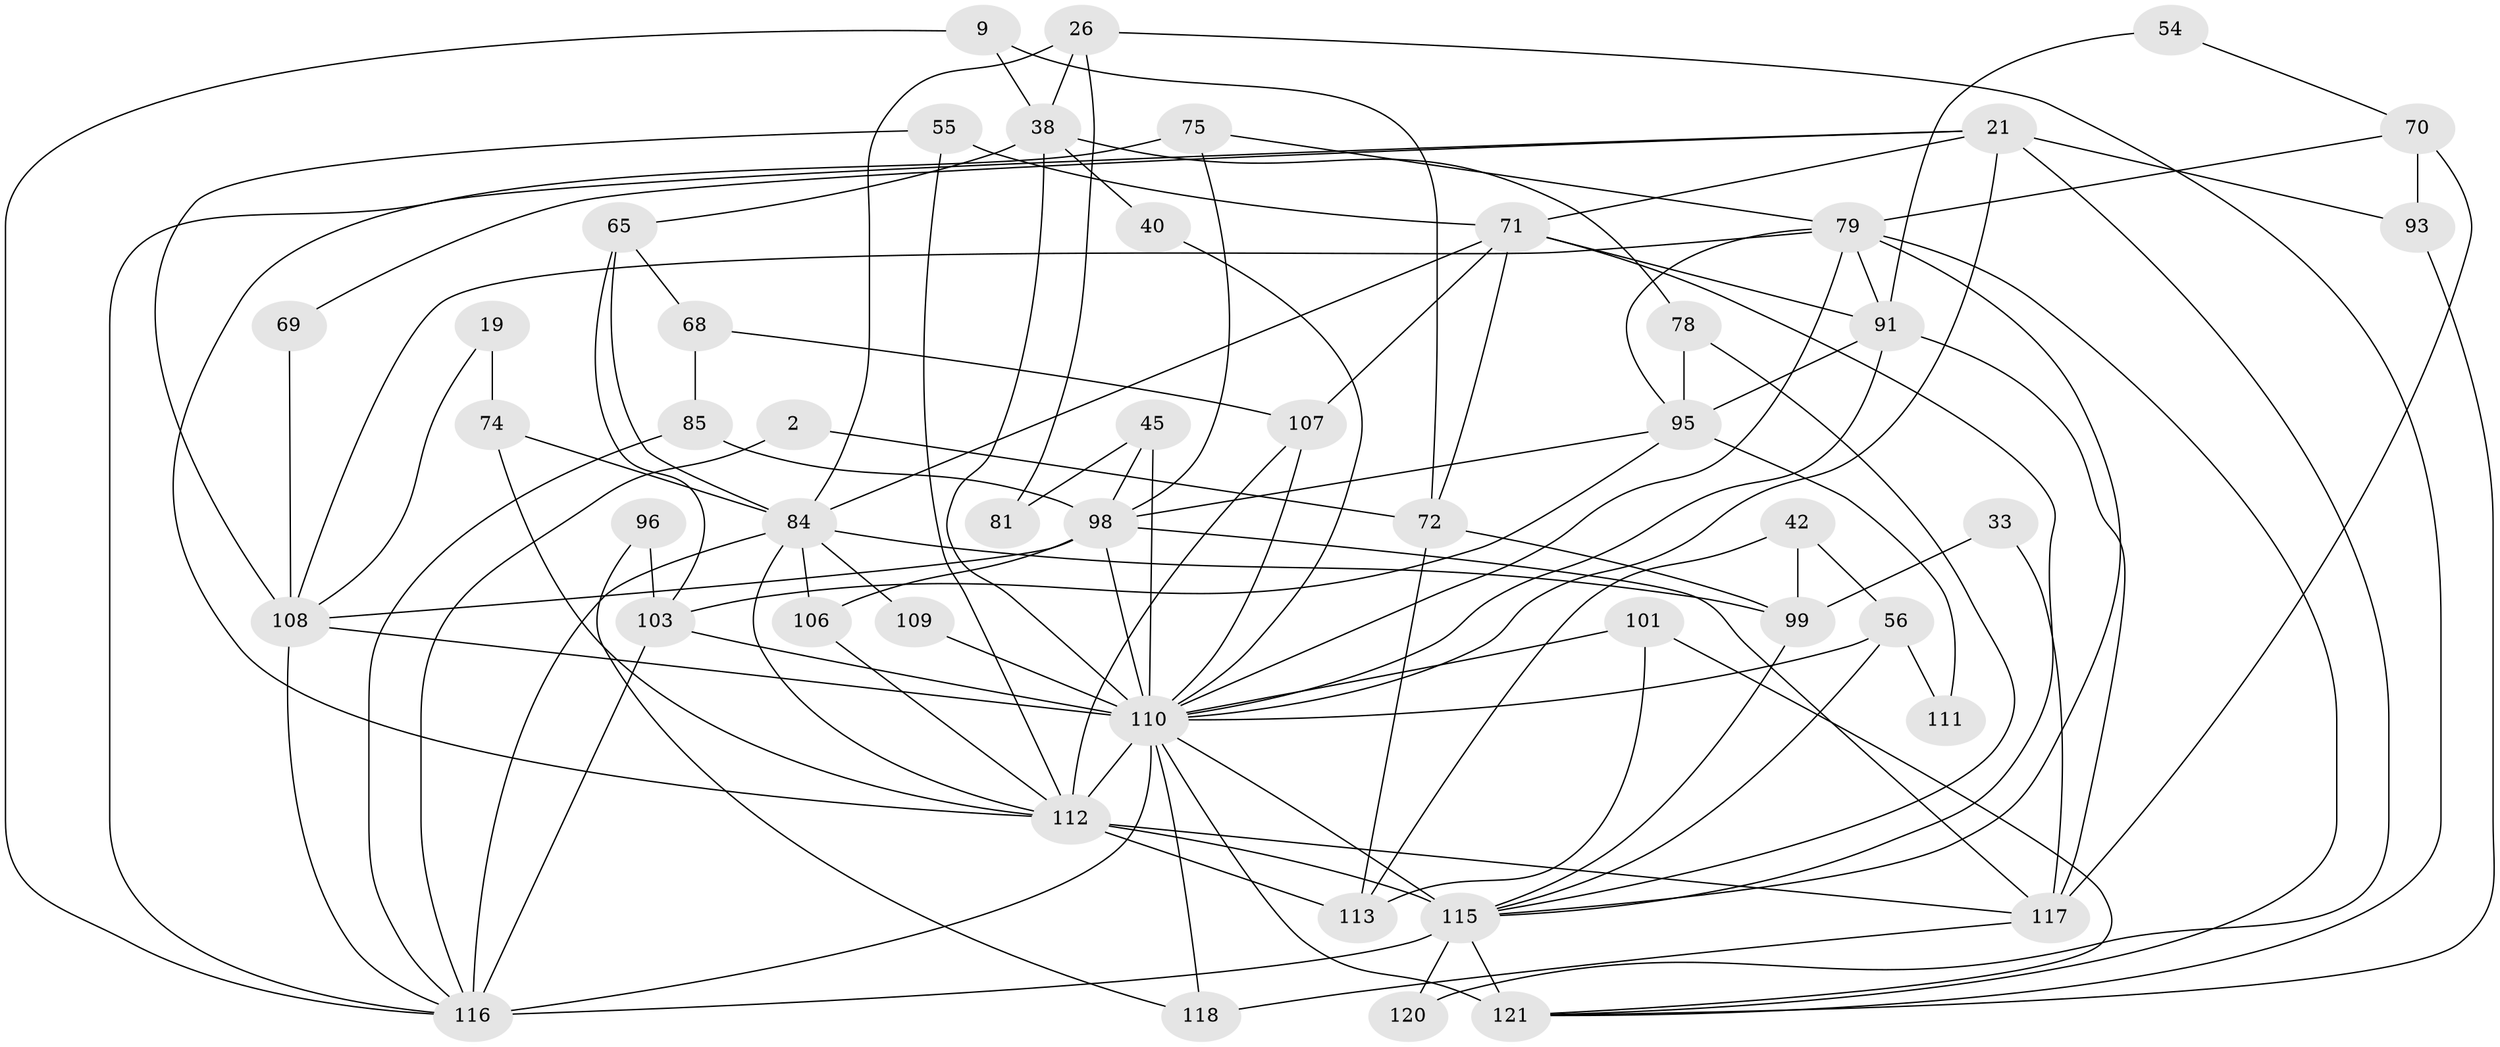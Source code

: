 // original degree distribution, {5: 0.24793388429752067, 2: 0.1652892561983471, 3: 0.24793388429752067, 4: 0.21487603305785125, 6: 0.08264462809917356, 8: 0.008264462809917356, 9: 0.01652892561983471, 7: 0.01652892561983471}
// Generated by graph-tools (version 1.1) at 2025/55/03/04/25 21:55:00]
// undirected, 48 vertices, 111 edges
graph export_dot {
graph [start="1"]
  node [color=gray90,style=filled];
  2;
  9;
  19;
  21;
  26;
  33;
  38 [super="+20"];
  40;
  42 [super="+24"];
  45 [super="+7"];
  54;
  55;
  56;
  65 [super="+28"];
  68 [super="+58"];
  69;
  70 [super="+63"];
  71 [super="+14"];
  72 [super="+4"];
  74 [super="+13"];
  75 [super="+30"];
  78;
  79 [super="+22+44+48+10"];
  81;
  84 [super="+31"];
  85;
  91 [super="+53"];
  93;
  95 [super="+73"];
  96;
  98 [super="+29+37+60"];
  99 [super="+52"];
  101;
  103 [super="+82"];
  106 [super="+43"];
  107;
  108 [super="+100+105"];
  109;
  110 [super="+16+18+77+39+92+90"];
  111;
  112 [super="+62+86"];
  113 [super="+25"];
  115 [super="+114+97"];
  116 [super="+88+80+104+102"];
  117 [super="+49"];
  118;
  120;
  121 [super="+119+51+94"];
  2 -- 72;
  2 -- 116;
  9 -- 38;
  9 -- 72;
  9 -- 116;
  19 -- 74 [weight=2];
  19 -- 108;
  21 -- 69;
  21 -- 93;
  21 -- 116 [weight=3];
  21 -- 120;
  21 -- 71;
  21 -- 110;
  26 -- 84;
  26 -- 38 [weight=2];
  26 -- 81;
  26 -- 121;
  33 -- 117;
  33 -- 99;
  38 -- 65;
  38 -- 40 [weight=2];
  38 -- 78;
  38 -- 110;
  40 -- 110;
  42 -- 56 [weight=2];
  42 -- 113;
  42 -- 99;
  45 -- 81;
  45 -- 98;
  45 -- 110 [weight=3];
  54 -- 91;
  54 -- 70;
  55 -- 112;
  55 -- 71;
  55 -- 108;
  56 -- 111;
  56 -- 115;
  56 -- 110;
  65 -- 84;
  65 -- 68;
  65 -- 103 [weight=2];
  68 -- 85 [weight=2];
  68 -- 107;
  69 -- 108;
  70 -- 117 [weight=2];
  70 -- 93;
  70 -- 79;
  71 -- 107;
  71 -- 84 [weight=2];
  71 -- 72;
  71 -- 91;
  71 -- 115;
  72 -- 113 [weight=2];
  72 -- 99;
  74 -- 112;
  74 -- 84;
  75 -- 112 [weight=4];
  75 -- 98;
  75 -- 79;
  78 -- 95;
  78 -- 115;
  79 -- 115 [weight=3];
  79 -- 121 [weight=2];
  79 -- 108 [weight=2];
  79 -- 91;
  79 -- 110;
  79 -- 95;
  84 -- 112;
  84 -- 99 [weight=2];
  84 -- 109;
  84 -- 106;
  84 -- 116 [weight=3];
  85 -- 98;
  85 -- 116 [weight=2];
  91 -- 117 [weight=2];
  91 -- 95 [weight=3];
  91 -- 110;
  93 -- 121;
  95 -- 103;
  95 -- 111;
  95 -- 98;
  96 -- 118;
  96 -- 103;
  98 -- 106 [weight=2];
  98 -- 108;
  98 -- 110;
  98 -- 117;
  99 -- 115;
  101 -- 113 [weight=2];
  101 -- 121;
  101 -- 110;
  103 -- 110 [weight=4];
  103 -- 116;
  106 -- 112 [weight=2];
  107 -- 112;
  107 -- 110;
  108 -- 116 [weight=2];
  108 -- 110 [weight=2];
  109 -- 110;
  110 -- 112 [weight=4];
  110 -- 118 [weight=2];
  110 -- 121 [weight=4];
  110 -- 116 [weight=2];
  110 -- 115;
  112 -- 113;
  112 -- 117 [weight=2];
  112 -- 115 [weight=5];
  115 -- 120;
  115 -- 116 [weight=5];
  115 -- 121 [weight=3];
  117 -- 118;
}
